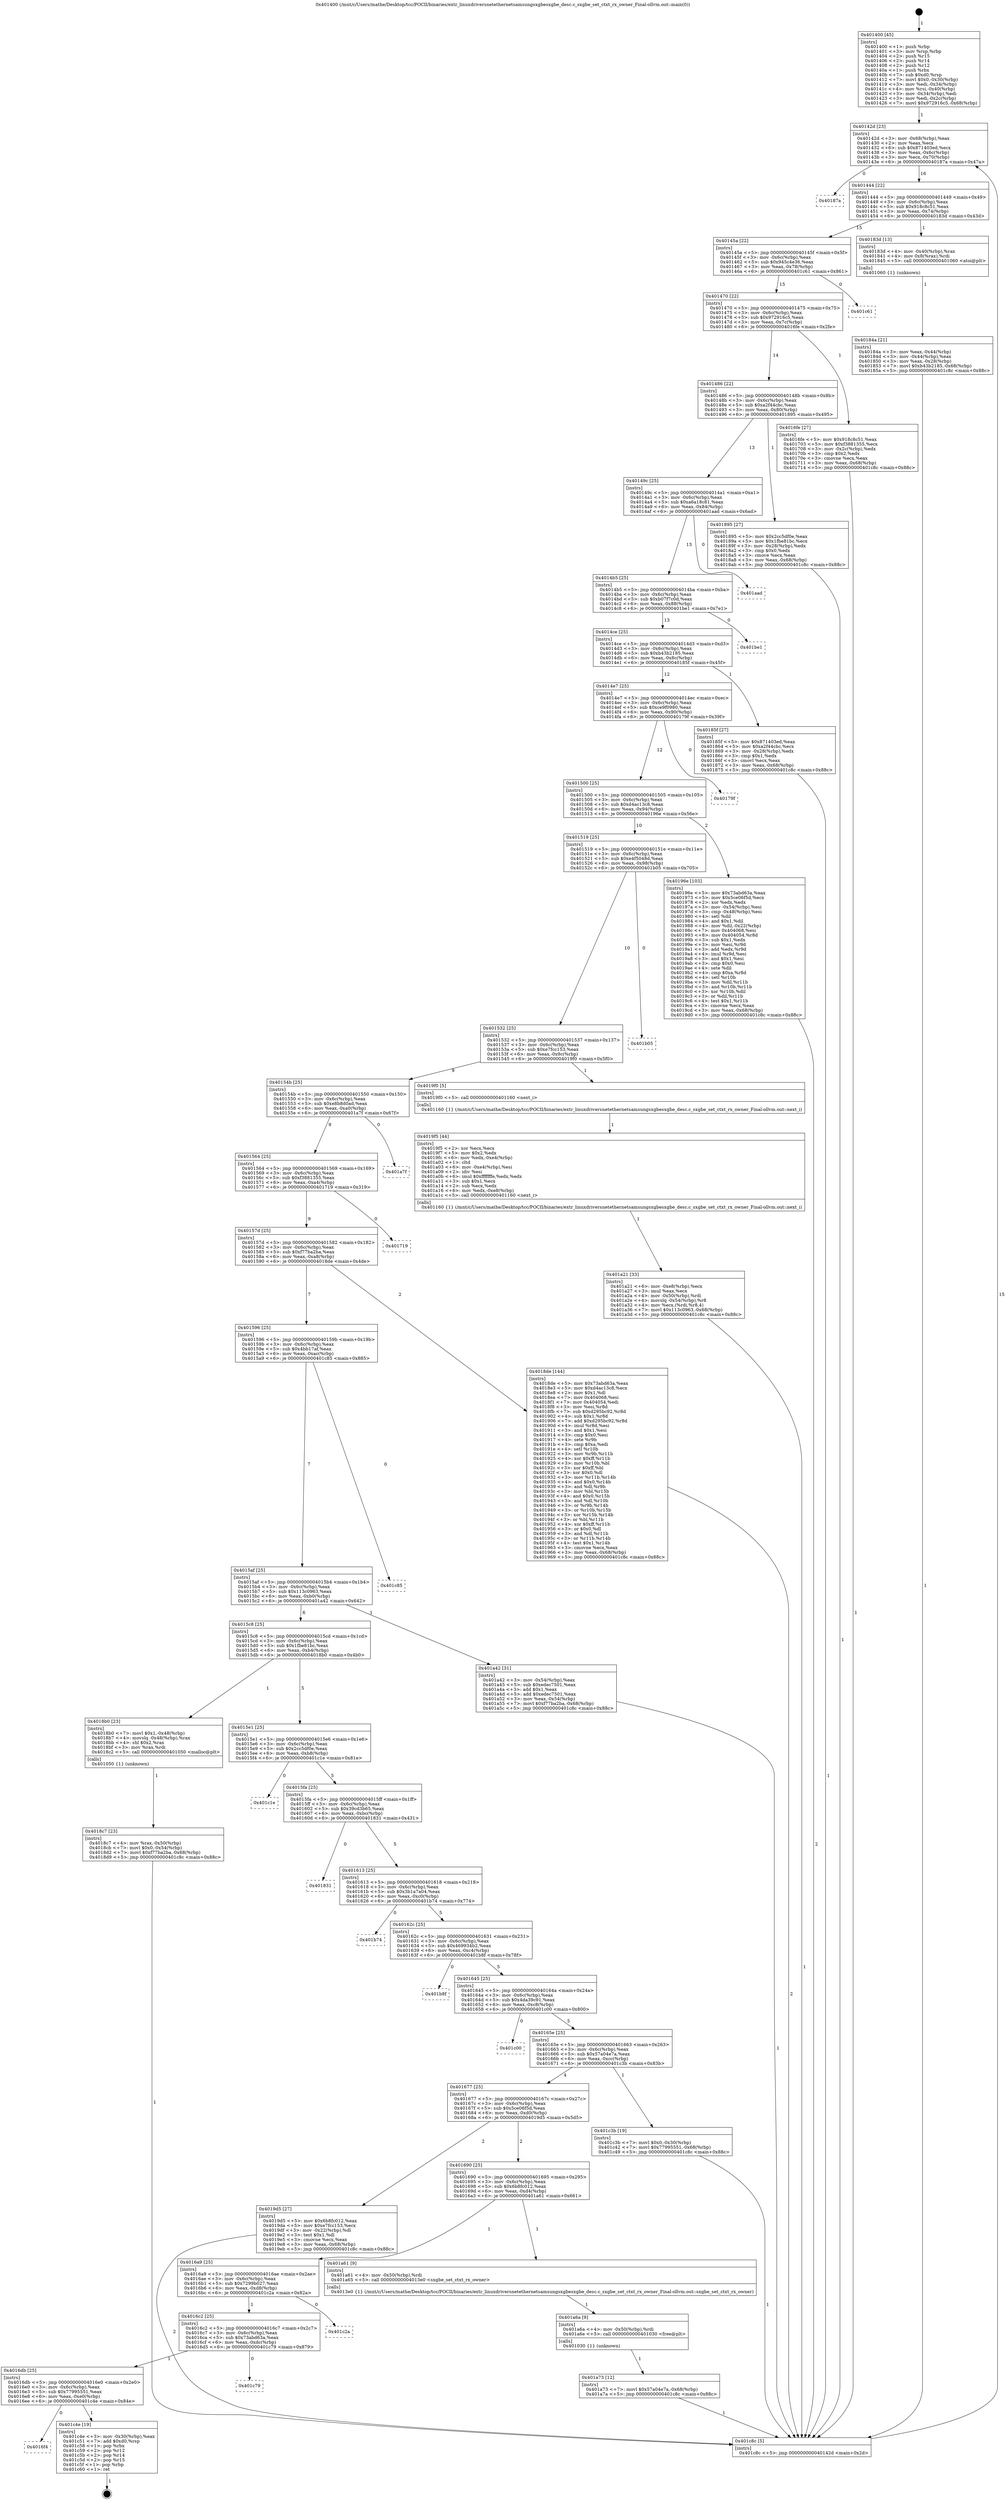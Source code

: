 digraph "0x401400" {
  label = "0x401400 (/mnt/c/Users/mathe/Desktop/tcc/POCII/binaries/extr_linuxdriversnetethernetsamsungsxgbesxgbe_desc.c_sxgbe_set_ctxt_rx_owner_Final-ollvm.out::main(0))"
  labelloc = "t"
  node[shape=record]

  Entry [label="",width=0.3,height=0.3,shape=circle,fillcolor=black,style=filled]
  "0x40142d" [label="{
     0x40142d [23]\l
     | [instrs]\l
     &nbsp;&nbsp;0x40142d \<+3\>: mov -0x68(%rbp),%eax\l
     &nbsp;&nbsp;0x401430 \<+2\>: mov %eax,%ecx\l
     &nbsp;&nbsp;0x401432 \<+6\>: sub $0x871403ed,%ecx\l
     &nbsp;&nbsp;0x401438 \<+3\>: mov %eax,-0x6c(%rbp)\l
     &nbsp;&nbsp;0x40143b \<+3\>: mov %ecx,-0x70(%rbp)\l
     &nbsp;&nbsp;0x40143e \<+6\>: je 000000000040187a \<main+0x47a\>\l
  }"]
  "0x40187a" [label="{
     0x40187a\l
  }", style=dashed]
  "0x401444" [label="{
     0x401444 [22]\l
     | [instrs]\l
     &nbsp;&nbsp;0x401444 \<+5\>: jmp 0000000000401449 \<main+0x49\>\l
     &nbsp;&nbsp;0x401449 \<+3\>: mov -0x6c(%rbp),%eax\l
     &nbsp;&nbsp;0x40144c \<+5\>: sub $0x918c8c51,%eax\l
     &nbsp;&nbsp;0x401451 \<+3\>: mov %eax,-0x74(%rbp)\l
     &nbsp;&nbsp;0x401454 \<+6\>: je 000000000040183d \<main+0x43d\>\l
  }"]
  Exit [label="",width=0.3,height=0.3,shape=circle,fillcolor=black,style=filled,peripheries=2]
  "0x40183d" [label="{
     0x40183d [13]\l
     | [instrs]\l
     &nbsp;&nbsp;0x40183d \<+4\>: mov -0x40(%rbp),%rax\l
     &nbsp;&nbsp;0x401841 \<+4\>: mov 0x8(%rax),%rdi\l
     &nbsp;&nbsp;0x401845 \<+5\>: call 0000000000401060 \<atoi@plt\>\l
     | [calls]\l
     &nbsp;&nbsp;0x401060 \{1\} (unknown)\l
  }"]
  "0x40145a" [label="{
     0x40145a [22]\l
     | [instrs]\l
     &nbsp;&nbsp;0x40145a \<+5\>: jmp 000000000040145f \<main+0x5f\>\l
     &nbsp;&nbsp;0x40145f \<+3\>: mov -0x6c(%rbp),%eax\l
     &nbsp;&nbsp;0x401462 \<+5\>: sub $0x945c4e36,%eax\l
     &nbsp;&nbsp;0x401467 \<+3\>: mov %eax,-0x78(%rbp)\l
     &nbsp;&nbsp;0x40146a \<+6\>: je 0000000000401c61 \<main+0x861\>\l
  }"]
  "0x4016f4" [label="{
     0x4016f4\l
  }", style=dashed]
  "0x401c61" [label="{
     0x401c61\l
  }", style=dashed]
  "0x401470" [label="{
     0x401470 [22]\l
     | [instrs]\l
     &nbsp;&nbsp;0x401470 \<+5\>: jmp 0000000000401475 \<main+0x75\>\l
     &nbsp;&nbsp;0x401475 \<+3\>: mov -0x6c(%rbp),%eax\l
     &nbsp;&nbsp;0x401478 \<+5\>: sub $0x972916c5,%eax\l
     &nbsp;&nbsp;0x40147d \<+3\>: mov %eax,-0x7c(%rbp)\l
     &nbsp;&nbsp;0x401480 \<+6\>: je 00000000004016fe \<main+0x2fe\>\l
  }"]
  "0x401c4e" [label="{
     0x401c4e [19]\l
     | [instrs]\l
     &nbsp;&nbsp;0x401c4e \<+3\>: mov -0x30(%rbp),%eax\l
     &nbsp;&nbsp;0x401c51 \<+7\>: add $0xd0,%rsp\l
     &nbsp;&nbsp;0x401c58 \<+1\>: pop %rbx\l
     &nbsp;&nbsp;0x401c59 \<+2\>: pop %r12\l
     &nbsp;&nbsp;0x401c5b \<+2\>: pop %r14\l
     &nbsp;&nbsp;0x401c5d \<+2\>: pop %r15\l
     &nbsp;&nbsp;0x401c5f \<+1\>: pop %rbp\l
     &nbsp;&nbsp;0x401c60 \<+1\>: ret\l
  }"]
  "0x4016fe" [label="{
     0x4016fe [27]\l
     | [instrs]\l
     &nbsp;&nbsp;0x4016fe \<+5\>: mov $0x918c8c51,%eax\l
     &nbsp;&nbsp;0x401703 \<+5\>: mov $0xf3881355,%ecx\l
     &nbsp;&nbsp;0x401708 \<+3\>: mov -0x2c(%rbp),%edx\l
     &nbsp;&nbsp;0x40170b \<+3\>: cmp $0x2,%edx\l
     &nbsp;&nbsp;0x40170e \<+3\>: cmovne %ecx,%eax\l
     &nbsp;&nbsp;0x401711 \<+3\>: mov %eax,-0x68(%rbp)\l
     &nbsp;&nbsp;0x401714 \<+5\>: jmp 0000000000401c8c \<main+0x88c\>\l
  }"]
  "0x401486" [label="{
     0x401486 [22]\l
     | [instrs]\l
     &nbsp;&nbsp;0x401486 \<+5\>: jmp 000000000040148b \<main+0x8b\>\l
     &nbsp;&nbsp;0x40148b \<+3\>: mov -0x6c(%rbp),%eax\l
     &nbsp;&nbsp;0x40148e \<+5\>: sub $0xa2f44cbc,%eax\l
     &nbsp;&nbsp;0x401493 \<+3\>: mov %eax,-0x80(%rbp)\l
     &nbsp;&nbsp;0x401496 \<+6\>: je 0000000000401895 \<main+0x495\>\l
  }"]
  "0x401c8c" [label="{
     0x401c8c [5]\l
     | [instrs]\l
     &nbsp;&nbsp;0x401c8c \<+5\>: jmp 000000000040142d \<main+0x2d\>\l
  }"]
  "0x401400" [label="{
     0x401400 [45]\l
     | [instrs]\l
     &nbsp;&nbsp;0x401400 \<+1\>: push %rbp\l
     &nbsp;&nbsp;0x401401 \<+3\>: mov %rsp,%rbp\l
     &nbsp;&nbsp;0x401404 \<+2\>: push %r15\l
     &nbsp;&nbsp;0x401406 \<+2\>: push %r14\l
     &nbsp;&nbsp;0x401408 \<+2\>: push %r12\l
     &nbsp;&nbsp;0x40140a \<+1\>: push %rbx\l
     &nbsp;&nbsp;0x40140b \<+7\>: sub $0xd0,%rsp\l
     &nbsp;&nbsp;0x401412 \<+7\>: movl $0x0,-0x30(%rbp)\l
     &nbsp;&nbsp;0x401419 \<+3\>: mov %edi,-0x34(%rbp)\l
     &nbsp;&nbsp;0x40141c \<+4\>: mov %rsi,-0x40(%rbp)\l
     &nbsp;&nbsp;0x401420 \<+3\>: mov -0x34(%rbp),%edi\l
     &nbsp;&nbsp;0x401423 \<+3\>: mov %edi,-0x2c(%rbp)\l
     &nbsp;&nbsp;0x401426 \<+7\>: movl $0x972916c5,-0x68(%rbp)\l
  }"]
  "0x40184a" [label="{
     0x40184a [21]\l
     | [instrs]\l
     &nbsp;&nbsp;0x40184a \<+3\>: mov %eax,-0x44(%rbp)\l
     &nbsp;&nbsp;0x40184d \<+3\>: mov -0x44(%rbp),%eax\l
     &nbsp;&nbsp;0x401850 \<+3\>: mov %eax,-0x28(%rbp)\l
     &nbsp;&nbsp;0x401853 \<+7\>: movl $0xb43b2185,-0x68(%rbp)\l
     &nbsp;&nbsp;0x40185a \<+5\>: jmp 0000000000401c8c \<main+0x88c\>\l
  }"]
  "0x4016db" [label="{
     0x4016db [25]\l
     | [instrs]\l
     &nbsp;&nbsp;0x4016db \<+5\>: jmp 00000000004016e0 \<main+0x2e0\>\l
     &nbsp;&nbsp;0x4016e0 \<+3\>: mov -0x6c(%rbp),%eax\l
     &nbsp;&nbsp;0x4016e3 \<+5\>: sub $0x77995551,%eax\l
     &nbsp;&nbsp;0x4016e8 \<+6\>: mov %eax,-0xe0(%rbp)\l
     &nbsp;&nbsp;0x4016ee \<+6\>: je 0000000000401c4e \<main+0x84e\>\l
  }"]
  "0x401895" [label="{
     0x401895 [27]\l
     | [instrs]\l
     &nbsp;&nbsp;0x401895 \<+5\>: mov $0x2cc5df0e,%eax\l
     &nbsp;&nbsp;0x40189a \<+5\>: mov $0x1fbe81bc,%ecx\l
     &nbsp;&nbsp;0x40189f \<+3\>: mov -0x28(%rbp),%edx\l
     &nbsp;&nbsp;0x4018a2 \<+3\>: cmp $0x0,%edx\l
     &nbsp;&nbsp;0x4018a5 \<+3\>: cmove %ecx,%eax\l
     &nbsp;&nbsp;0x4018a8 \<+3\>: mov %eax,-0x68(%rbp)\l
     &nbsp;&nbsp;0x4018ab \<+5\>: jmp 0000000000401c8c \<main+0x88c\>\l
  }"]
  "0x40149c" [label="{
     0x40149c [25]\l
     | [instrs]\l
     &nbsp;&nbsp;0x40149c \<+5\>: jmp 00000000004014a1 \<main+0xa1\>\l
     &nbsp;&nbsp;0x4014a1 \<+3\>: mov -0x6c(%rbp),%eax\l
     &nbsp;&nbsp;0x4014a4 \<+5\>: sub $0xa6a18c81,%eax\l
     &nbsp;&nbsp;0x4014a9 \<+6\>: mov %eax,-0x84(%rbp)\l
     &nbsp;&nbsp;0x4014af \<+6\>: je 0000000000401aad \<main+0x6ad\>\l
  }"]
  "0x401c79" [label="{
     0x401c79\l
  }", style=dashed]
  "0x401aad" [label="{
     0x401aad\l
  }", style=dashed]
  "0x4014b5" [label="{
     0x4014b5 [25]\l
     | [instrs]\l
     &nbsp;&nbsp;0x4014b5 \<+5\>: jmp 00000000004014ba \<main+0xba\>\l
     &nbsp;&nbsp;0x4014ba \<+3\>: mov -0x6c(%rbp),%eax\l
     &nbsp;&nbsp;0x4014bd \<+5\>: sub $0xb07f7c0d,%eax\l
     &nbsp;&nbsp;0x4014c2 \<+6\>: mov %eax,-0x88(%rbp)\l
     &nbsp;&nbsp;0x4014c8 \<+6\>: je 0000000000401be1 \<main+0x7e1\>\l
  }"]
  "0x4016c2" [label="{
     0x4016c2 [25]\l
     | [instrs]\l
     &nbsp;&nbsp;0x4016c2 \<+5\>: jmp 00000000004016c7 \<main+0x2c7\>\l
     &nbsp;&nbsp;0x4016c7 \<+3\>: mov -0x6c(%rbp),%eax\l
     &nbsp;&nbsp;0x4016ca \<+5\>: sub $0x73abd63a,%eax\l
     &nbsp;&nbsp;0x4016cf \<+6\>: mov %eax,-0xdc(%rbp)\l
     &nbsp;&nbsp;0x4016d5 \<+6\>: je 0000000000401c79 \<main+0x879\>\l
  }"]
  "0x401be1" [label="{
     0x401be1\l
  }", style=dashed]
  "0x4014ce" [label="{
     0x4014ce [25]\l
     | [instrs]\l
     &nbsp;&nbsp;0x4014ce \<+5\>: jmp 00000000004014d3 \<main+0xd3\>\l
     &nbsp;&nbsp;0x4014d3 \<+3\>: mov -0x6c(%rbp),%eax\l
     &nbsp;&nbsp;0x4014d6 \<+5\>: sub $0xb43b2185,%eax\l
     &nbsp;&nbsp;0x4014db \<+6\>: mov %eax,-0x8c(%rbp)\l
     &nbsp;&nbsp;0x4014e1 \<+6\>: je 000000000040185f \<main+0x45f\>\l
  }"]
  "0x401c2a" [label="{
     0x401c2a\l
  }", style=dashed]
  "0x40185f" [label="{
     0x40185f [27]\l
     | [instrs]\l
     &nbsp;&nbsp;0x40185f \<+5\>: mov $0x871403ed,%eax\l
     &nbsp;&nbsp;0x401864 \<+5\>: mov $0xa2f44cbc,%ecx\l
     &nbsp;&nbsp;0x401869 \<+3\>: mov -0x28(%rbp),%edx\l
     &nbsp;&nbsp;0x40186c \<+3\>: cmp $0x1,%edx\l
     &nbsp;&nbsp;0x40186f \<+3\>: cmovl %ecx,%eax\l
     &nbsp;&nbsp;0x401872 \<+3\>: mov %eax,-0x68(%rbp)\l
     &nbsp;&nbsp;0x401875 \<+5\>: jmp 0000000000401c8c \<main+0x88c\>\l
  }"]
  "0x4014e7" [label="{
     0x4014e7 [25]\l
     | [instrs]\l
     &nbsp;&nbsp;0x4014e7 \<+5\>: jmp 00000000004014ec \<main+0xec\>\l
     &nbsp;&nbsp;0x4014ec \<+3\>: mov -0x6c(%rbp),%eax\l
     &nbsp;&nbsp;0x4014ef \<+5\>: sub $0xce9f0980,%eax\l
     &nbsp;&nbsp;0x4014f4 \<+6\>: mov %eax,-0x90(%rbp)\l
     &nbsp;&nbsp;0x4014fa \<+6\>: je 000000000040179f \<main+0x39f\>\l
  }"]
  "0x401a73" [label="{
     0x401a73 [12]\l
     | [instrs]\l
     &nbsp;&nbsp;0x401a73 \<+7\>: movl $0x57a04e7a,-0x68(%rbp)\l
     &nbsp;&nbsp;0x401a7a \<+5\>: jmp 0000000000401c8c \<main+0x88c\>\l
  }"]
  "0x40179f" [label="{
     0x40179f\l
  }", style=dashed]
  "0x401500" [label="{
     0x401500 [25]\l
     | [instrs]\l
     &nbsp;&nbsp;0x401500 \<+5\>: jmp 0000000000401505 \<main+0x105\>\l
     &nbsp;&nbsp;0x401505 \<+3\>: mov -0x6c(%rbp),%eax\l
     &nbsp;&nbsp;0x401508 \<+5\>: sub $0xd4ac13c8,%eax\l
     &nbsp;&nbsp;0x40150d \<+6\>: mov %eax,-0x94(%rbp)\l
     &nbsp;&nbsp;0x401513 \<+6\>: je 000000000040196e \<main+0x56e\>\l
  }"]
  "0x401a6a" [label="{
     0x401a6a [9]\l
     | [instrs]\l
     &nbsp;&nbsp;0x401a6a \<+4\>: mov -0x50(%rbp),%rdi\l
     &nbsp;&nbsp;0x401a6e \<+5\>: call 0000000000401030 \<free@plt\>\l
     | [calls]\l
     &nbsp;&nbsp;0x401030 \{1\} (unknown)\l
  }"]
  "0x40196e" [label="{
     0x40196e [103]\l
     | [instrs]\l
     &nbsp;&nbsp;0x40196e \<+5\>: mov $0x73abd63a,%eax\l
     &nbsp;&nbsp;0x401973 \<+5\>: mov $0x5ce06f5d,%ecx\l
     &nbsp;&nbsp;0x401978 \<+2\>: xor %edx,%edx\l
     &nbsp;&nbsp;0x40197a \<+3\>: mov -0x54(%rbp),%esi\l
     &nbsp;&nbsp;0x40197d \<+3\>: cmp -0x48(%rbp),%esi\l
     &nbsp;&nbsp;0x401980 \<+4\>: setl %dil\l
     &nbsp;&nbsp;0x401984 \<+4\>: and $0x1,%dil\l
     &nbsp;&nbsp;0x401988 \<+4\>: mov %dil,-0x22(%rbp)\l
     &nbsp;&nbsp;0x40198c \<+7\>: mov 0x404068,%esi\l
     &nbsp;&nbsp;0x401993 \<+8\>: mov 0x404054,%r8d\l
     &nbsp;&nbsp;0x40199b \<+3\>: sub $0x1,%edx\l
     &nbsp;&nbsp;0x40199e \<+3\>: mov %esi,%r9d\l
     &nbsp;&nbsp;0x4019a1 \<+3\>: add %edx,%r9d\l
     &nbsp;&nbsp;0x4019a4 \<+4\>: imul %r9d,%esi\l
     &nbsp;&nbsp;0x4019a8 \<+3\>: and $0x1,%esi\l
     &nbsp;&nbsp;0x4019ab \<+3\>: cmp $0x0,%esi\l
     &nbsp;&nbsp;0x4019ae \<+4\>: sete %dil\l
     &nbsp;&nbsp;0x4019b2 \<+4\>: cmp $0xa,%r8d\l
     &nbsp;&nbsp;0x4019b6 \<+4\>: setl %r10b\l
     &nbsp;&nbsp;0x4019ba \<+3\>: mov %dil,%r11b\l
     &nbsp;&nbsp;0x4019bd \<+3\>: and %r10b,%r11b\l
     &nbsp;&nbsp;0x4019c0 \<+3\>: xor %r10b,%dil\l
     &nbsp;&nbsp;0x4019c3 \<+3\>: or %dil,%r11b\l
     &nbsp;&nbsp;0x4019c6 \<+4\>: test $0x1,%r11b\l
     &nbsp;&nbsp;0x4019ca \<+3\>: cmovne %ecx,%eax\l
     &nbsp;&nbsp;0x4019cd \<+3\>: mov %eax,-0x68(%rbp)\l
     &nbsp;&nbsp;0x4019d0 \<+5\>: jmp 0000000000401c8c \<main+0x88c\>\l
  }"]
  "0x401519" [label="{
     0x401519 [25]\l
     | [instrs]\l
     &nbsp;&nbsp;0x401519 \<+5\>: jmp 000000000040151e \<main+0x11e\>\l
     &nbsp;&nbsp;0x40151e \<+3\>: mov -0x6c(%rbp),%eax\l
     &nbsp;&nbsp;0x401521 \<+5\>: sub $0xe4f5048d,%eax\l
     &nbsp;&nbsp;0x401526 \<+6\>: mov %eax,-0x98(%rbp)\l
     &nbsp;&nbsp;0x40152c \<+6\>: je 0000000000401b05 \<main+0x705\>\l
  }"]
  "0x4016a9" [label="{
     0x4016a9 [25]\l
     | [instrs]\l
     &nbsp;&nbsp;0x4016a9 \<+5\>: jmp 00000000004016ae \<main+0x2ae\>\l
     &nbsp;&nbsp;0x4016ae \<+3\>: mov -0x6c(%rbp),%eax\l
     &nbsp;&nbsp;0x4016b1 \<+5\>: sub $0x7299b027,%eax\l
     &nbsp;&nbsp;0x4016b6 \<+6\>: mov %eax,-0xd8(%rbp)\l
     &nbsp;&nbsp;0x4016bc \<+6\>: je 0000000000401c2a \<main+0x82a\>\l
  }"]
  "0x401b05" [label="{
     0x401b05\l
  }", style=dashed]
  "0x401532" [label="{
     0x401532 [25]\l
     | [instrs]\l
     &nbsp;&nbsp;0x401532 \<+5\>: jmp 0000000000401537 \<main+0x137\>\l
     &nbsp;&nbsp;0x401537 \<+3\>: mov -0x6c(%rbp),%eax\l
     &nbsp;&nbsp;0x40153a \<+5\>: sub $0xe7fcc153,%eax\l
     &nbsp;&nbsp;0x40153f \<+6\>: mov %eax,-0x9c(%rbp)\l
     &nbsp;&nbsp;0x401545 \<+6\>: je 00000000004019f0 \<main+0x5f0\>\l
  }"]
  "0x401a61" [label="{
     0x401a61 [9]\l
     | [instrs]\l
     &nbsp;&nbsp;0x401a61 \<+4\>: mov -0x50(%rbp),%rdi\l
     &nbsp;&nbsp;0x401a65 \<+5\>: call 00000000004013e0 \<sxgbe_set_ctxt_rx_owner\>\l
     | [calls]\l
     &nbsp;&nbsp;0x4013e0 \{1\} (/mnt/c/Users/mathe/Desktop/tcc/POCII/binaries/extr_linuxdriversnetethernetsamsungsxgbesxgbe_desc.c_sxgbe_set_ctxt_rx_owner_Final-ollvm.out::sxgbe_set_ctxt_rx_owner)\l
  }"]
  "0x4019f0" [label="{
     0x4019f0 [5]\l
     | [instrs]\l
     &nbsp;&nbsp;0x4019f0 \<+5\>: call 0000000000401160 \<next_i\>\l
     | [calls]\l
     &nbsp;&nbsp;0x401160 \{1\} (/mnt/c/Users/mathe/Desktop/tcc/POCII/binaries/extr_linuxdriversnetethernetsamsungsxgbesxgbe_desc.c_sxgbe_set_ctxt_rx_owner_Final-ollvm.out::next_i)\l
  }"]
  "0x40154b" [label="{
     0x40154b [25]\l
     | [instrs]\l
     &nbsp;&nbsp;0x40154b \<+5\>: jmp 0000000000401550 \<main+0x150\>\l
     &nbsp;&nbsp;0x401550 \<+3\>: mov -0x6c(%rbp),%eax\l
     &nbsp;&nbsp;0x401553 \<+5\>: sub $0xe8b8d0ad,%eax\l
     &nbsp;&nbsp;0x401558 \<+6\>: mov %eax,-0xa0(%rbp)\l
     &nbsp;&nbsp;0x40155e \<+6\>: je 0000000000401a7f \<main+0x67f\>\l
  }"]
  "0x401a21" [label="{
     0x401a21 [33]\l
     | [instrs]\l
     &nbsp;&nbsp;0x401a21 \<+6\>: mov -0xe8(%rbp),%ecx\l
     &nbsp;&nbsp;0x401a27 \<+3\>: imul %eax,%ecx\l
     &nbsp;&nbsp;0x401a2a \<+4\>: mov -0x50(%rbp),%rdi\l
     &nbsp;&nbsp;0x401a2e \<+4\>: movslq -0x54(%rbp),%r8\l
     &nbsp;&nbsp;0x401a32 \<+4\>: mov %ecx,(%rdi,%r8,4)\l
     &nbsp;&nbsp;0x401a36 \<+7\>: movl $0x113c0963,-0x68(%rbp)\l
     &nbsp;&nbsp;0x401a3d \<+5\>: jmp 0000000000401c8c \<main+0x88c\>\l
  }"]
  "0x401a7f" [label="{
     0x401a7f\l
  }", style=dashed]
  "0x401564" [label="{
     0x401564 [25]\l
     | [instrs]\l
     &nbsp;&nbsp;0x401564 \<+5\>: jmp 0000000000401569 \<main+0x169\>\l
     &nbsp;&nbsp;0x401569 \<+3\>: mov -0x6c(%rbp),%eax\l
     &nbsp;&nbsp;0x40156c \<+5\>: sub $0xf3881355,%eax\l
     &nbsp;&nbsp;0x401571 \<+6\>: mov %eax,-0xa4(%rbp)\l
     &nbsp;&nbsp;0x401577 \<+6\>: je 0000000000401719 \<main+0x319\>\l
  }"]
  "0x4019f5" [label="{
     0x4019f5 [44]\l
     | [instrs]\l
     &nbsp;&nbsp;0x4019f5 \<+2\>: xor %ecx,%ecx\l
     &nbsp;&nbsp;0x4019f7 \<+5\>: mov $0x2,%edx\l
     &nbsp;&nbsp;0x4019fc \<+6\>: mov %edx,-0xe4(%rbp)\l
     &nbsp;&nbsp;0x401a02 \<+1\>: cltd\l
     &nbsp;&nbsp;0x401a03 \<+6\>: mov -0xe4(%rbp),%esi\l
     &nbsp;&nbsp;0x401a09 \<+2\>: idiv %esi\l
     &nbsp;&nbsp;0x401a0b \<+6\>: imul $0xfffffffe,%edx,%edx\l
     &nbsp;&nbsp;0x401a11 \<+3\>: sub $0x1,%ecx\l
     &nbsp;&nbsp;0x401a14 \<+2\>: sub %ecx,%edx\l
     &nbsp;&nbsp;0x401a16 \<+6\>: mov %edx,-0xe8(%rbp)\l
     &nbsp;&nbsp;0x401a1c \<+5\>: call 0000000000401160 \<next_i\>\l
     | [calls]\l
     &nbsp;&nbsp;0x401160 \{1\} (/mnt/c/Users/mathe/Desktop/tcc/POCII/binaries/extr_linuxdriversnetethernetsamsungsxgbesxgbe_desc.c_sxgbe_set_ctxt_rx_owner_Final-ollvm.out::next_i)\l
  }"]
  "0x401719" [label="{
     0x401719\l
  }", style=dashed]
  "0x40157d" [label="{
     0x40157d [25]\l
     | [instrs]\l
     &nbsp;&nbsp;0x40157d \<+5\>: jmp 0000000000401582 \<main+0x182\>\l
     &nbsp;&nbsp;0x401582 \<+3\>: mov -0x6c(%rbp),%eax\l
     &nbsp;&nbsp;0x401585 \<+5\>: sub $0xf77ba2ba,%eax\l
     &nbsp;&nbsp;0x40158a \<+6\>: mov %eax,-0xa8(%rbp)\l
     &nbsp;&nbsp;0x401590 \<+6\>: je 00000000004018de \<main+0x4de\>\l
  }"]
  "0x401690" [label="{
     0x401690 [25]\l
     | [instrs]\l
     &nbsp;&nbsp;0x401690 \<+5\>: jmp 0000000000401695 \<main+0x295\>\l
     &nbsp;&nbsp;0x401695 \<+3\>: mov -0x6c(%rbp),%eax\l
     &nbsp;&nbsp;0x401698 \<+5\>: sub $0x6b8fc012,%eax\l
     &nbsp;&nbsp;0x40169d \<+6\>: mov %eax,-0xd4(%rbp)\l
     &nbsp;&nbsp;0x4016a3 \<+6\>: je 0000000000401a61 \<main+0x661\>\l
  }"]
  "0x4018de" [label="{
     0x4018de [144]\l
     | [instrs]\l
     &nbsp;&nbsp;0x4018de \<+5\>: mov $0x73abd63a,%eax\l
     &nbsp;&nbsp;0x4018e3 \<+5\>: mov $0xd4ac13c8,%ecx\l
     &nbsp;&nbsp;0x4018e8 \<+2\>: mov $0x1,%dl\l
     &nbsp;&nbsp;0x4018ea \<+7\>: mov 0x404068,%esi\l
     &nbsp;&nbsp;0x4018f1 \<+7\>: mov 0x404054,%edi\l
     &nbsp;&nbsp;0x4018f8 \<+3\>: mov %esi,%r8d\l
     &nbsp;&nbsp;0x4018fb \<+7\>: sub $0xd295bc92,%r8d\l
     &nbsp;&nbsp;0x401902 \<+4\>: sub $0x1,%r8d\l
     &nbsp;&nbsp;0x401906 \<+7\>: add $0xd295bc92,%r8d\l
     &nbsp;&nbsp;0x40190d \<+4\>: imul %r8d,%esi\l
     &nbsp;&nbsp;0x401911 \<+3\>: and $0x1,%esi\l
     &nbsp;&nbsp;0x401914 \<+3\>: cmp $0x0,%esi\l
     &nbsp;&nbsp;0x401917 \<+4\>: sete %r9b\l
     &nbsp;&nbsp;0x40191b \<+3\>: cmp $0xa,%edi\l
     &nbsp;&nbsp;0x40191e \<+4\>: setl %r10b\l
     &nbsp;&nbsp;0x401922 \<+3\>: mov %r9b,%r11b\l
     &nbsp;&nbsp;0x401925 \<+4\>: xor $0xff,%r11b\l
     &nbsp;&nbsp;0x401929 \<+3\>: mov %r10b,%bl\l
     &nbsp;&nbsp;0x40192c \<+3\>: xor $0xff,%bl\l
     &nbsp;&nbsp;0x40192f \<+3\>: xor $0x0,%dl\l
     &nbsp;&nbsp;0x401932 \<+3\>: mov %r11b,%r14b\l
     &nbsp;&nbsp;0x401935 \<+4\>: and $0x0,%r14b\l
     &nbsp;&nbsp;0x401939 \<+3\>: and %dl,%r9b\l
     &nbsp;&nbsp;0x40193c \<+3\>: mov %bl,%r15b\l
     &nbsp;&nbsp;0x40193f \<+4\>: and $0x0,%r15b\l
     &nbsp;&nbsp;0x401943 \<+3\>: and %dl,%r10b\l
     &nbsp;&nbsp;0x401946 \<+3\>: or %r9b,%r14b\l
     &nbsp;&nbsp;0x401949 \<+3\>: or %r10b,%r15b\l
     &nbsp;&nbsp;0x40194c \<+3\>: xor %r15b,%r14b\l
     &nbsp;&nbsp;0x40194f \<+3\>: or %bl,%r11b\l
     &nbsp;&nbsp;0x401952 \<+4\>: xor $0xff,%r11b\l
     &nbsp;&nbsp;0x401956 \<+3\>: or $0x0,%dl\l
     &nbsp;&nbsp;0x401959 \<+3\>: and %dl,%r11b\l
     &nbsp;&nbsp;0x40195c \<+3\>: or %r11b,%r14b\l
     &nbsp;&nbsp;0x40195f \<+4\>: test $0x1,%r14b\l
     &nbsp;&nbsp;0x401963 \<+3\>: cmovne %ecx,%eax\l
     &nbsp;&nbsp;0x401966 \<+3\>: mov %eax,-0x68(%rbp)\l
     &nbsp;&nbsp;0x401969 \<+5\>: jmp 0000000000401c8c \<main+0x88c\>\l
  }"]
  "0x401596" [label="{
     0x401596 [25]\l
     | [instrs]\l
     &nbsp;&nbsp;0x401596 \<+5\>: jmp 000000000040159b \<main+0x19b\>\l
     &nbsp;&nbsp;0x40159b \<+3\>: mov -0x6c(%rbp),%eax\l
     &nbsp;&nbsp;0x40159e \<+5\>: sub $0x4bb17af,%eax\l
     &nbsp;&nbsp;0x4015a3 \<+6\>: mov %eax,-0xac(%rbp)\l
     &nbsp;&nbsp;0x4015a9 \<+6\>: je 0000000000401c85 \<main+0x885\>\l
  }"]
  "0x4019d5" [label="{
     0x4019d5 [27]\l
     | [instrs]\l
     &nbsp;&nbsp;0x4019d5 \<+5\>: mov $0x6b8fc012,%eax\l
     &nbsp;&nbsp;0x4019da \<+5\>: mov $0xe7fcc153,%ecx\l
     &nbsp;&nbsp;0x4019df \<+3\>: mov -0x22(%rbp),%dl\l
     &nbsp;&nbsp;0x4019e2 \<+3\>: test $0x1,%dl\l
     &nbsp;&nbsp;0x4019e5 \<+3\>: cmovne %ecx,%eax\l
     &nbsp;&nbsp;0x4019e8 \<+3\>: mov %eax,-0x68(%rbp)\l
     &nbsp;&nbsp;0x4019eb \<+5\>: jmp 0000000000401c8c \<main+0x88c\>\l
  }"]
  "0x401c85" [label="{
     0x401c85\l
  }", style=dashed]
  "0x4015af" [label="{
     0x4015af [25]\l
     | [instrs]\l
     &nbsp;&nbsp;0x4015af \<+5\>: jmp 00000000004015b4 \<main+0x1b4\>\l
     &nbsp;&nbsp;0x4015b4 \<+3\>: mov -0x6c(%rbp),%eax\l
     &nbsp;&nbsp;0x4015b7 \<+5\>: sub $0x113c0963,%eax\l
     &nbsp;&nbsp;0x4015bc \<+6\>: mov %eax,-0xb0(%rbp)\l
     &nbsp;&nbsp;0x4015c2 \<+6\>: je 0000000000401a42 \<main+0x642\>\l
  }"]
  "0x401677" [label="{
     0x401677 [25]\l
     | [instrs]\l
     &nbsp;&nbsp;0x401677 \<+5\>: jmp 000000000040167c \<main+0x27c\>\l
     &nbsp;&nbsp;0x40167c \<+3\>: mov -0x6c(%rbp),%eax\l
     &nbsp;&nbsp;0x40167f \<+5\>: sub $0x5ce06f5d,%eax\l
     &nbsp;&nbsp;0x401684 \<+6\>: mov %eax,-0xd0(%rbp)\l
     &nbsp;&nbsp;0x40168a \<+6\>: je 00000000004019d5 \<main+0x5d5\>\l
  }"]
  "0x401a42" [label="{
     0x401a42 [31]\l
     | [instrs]\l
     &nbsp;&nbsp;0x401a42 \<+3\>: mov -0x54(%rbp),%eax\l
     &nbsp;&nbsp;0x401a45 \<+5\>: sub $0xedec7501,%eax\l
     &nbsp;&nbsp;0x401a4a \<+3\>: add $0x1,%eax\l
     &nbsp;&nbsp;0x401a4d \<+5\>: add $0xedec7501,%eax\l
     &nbsp;&nbsp;0x401a52 \<+3\>: mov %eax,-0x54(%rbp)\l
     &nbsp;&nbsp;0x401a55 \<+7\>: movl $0xf77ba2ba,-0x68(%rbp)\l
     &nbsp;&nbsp;0x401a5c \<+5\>: jmp 0000000000401c8c \<main+0x88c\>\l
  }"]
  "0x4015c8" [label="{
     0x4015c8 [25]\l
     | [instrs]\l
     &nbsp;&nbsp;0x4015c8 \<+5\>: jmp 00000000004015cd \<main+0x1cd\>\l
     &nbsp;&nbsp;0x4015cd \<+3\>: mov -0x6c(%rbp),%eax\l
     &nbsp;&nbsp;0x4015d0 \<+5\>: sub $0x1fbe81bc,%eax\l
     &nbsp;&nbsp;0x4015d5 \<+6\>: mov %eax,-0xb4(%rbp)\l
     &nbsp;&nbsp;0x4015db \<+6\>: je 00000000004018b0 \<main+0x4b0\>\l
  }"]
  "0x401c3b" [label="{
     0x401c3b [19]\l
     | [instrs]\l
     &nbsp;&nbsp;0x401c3b \<+7\>: movl $0x0,-0x30(%rbp)\l
     &nbsp;&nbsp;0x401c42 \<+7\>: movl $0x77995551,-0x68(%rbp)\l
     &nbsp;&nbsp;0x401c49 \<+5\>: jmp 0000000000401c8c \<main+0x88c\>\l
  }"]
  "0x4018b0" [label="{
     0x4018b0 [23]\l
     | [instrs]\l
     &nbsp;&nbsp;0x4018b0 \<+7\>: movl $0x1,-0x48(%rbp)\l
     &nbsp;&nbsp;0x4018b7 \<+4\>: movslq -0x48(%rbp),%rax\l
     &nbsp;&nbsp;0x4018bb \<+4\>: shl $0x2,%rax\l
     &nbsp;&nbsp;0x4018bf \<+3\>: mov %rax,%rdi\l
     &nbsp;&nbsp;0x4018c2 \<+5\>: call 0000000000401050 \<malloc@plt\>\l
     | [calls]\l
     &nbsp;&nbsp;0x401050 \{1\} (unknown)\l
  }"]
  "0x4015e1" [label="{
     0x4015e1 [25]\l
     | [instrs]\l
     &nbsp;&nbsp;0x4015e1 \<+5\>: jmp 00000000004015e6 \<main+0x1e6\>\l
     &nbsp;&nbsp;0x4015e6 \<+3\>: mov -0x6c(%rbp),%eax\l
     &nbsp;&nbsp;0x4015e9 \<+5\>: sub $0x2cc5df0e,%eax\l
     &nbsp;&nbsp;0x4015ee \<+6\>: mov %eax,-0xb8(%rbp)\l
     &nbsp;&nbsp;0x4015f4 \<+6\>: je 0000000000401c1e \<main+0x81e\>\l
  }"]
  "0x4018c7" [label="{
     0x4018c7 [23]\l
     | [instrs]\l
     &nbsp;&nbsp;0x4018c7 \<+4\>: mov %rax,-0x50(%rbp)\l
     &nbsp;&nbsp;0x4018cb \<+7\>: movl $0x0,-0x54(%rbp)\l
     &nbsp;&nbsp;0x4018d2 \<+7\>: movl $0xf77ba2ba,-0x68(%rbp)\l
     &nbsp;&nbsp;0x4018d9 \<+5\>: jmp 0000000000401c8c \<main+0x88c\>\l
  }"]
  "0x40165e" [label="{
     0x40165e [25]\l
     | [instrs]\l
     &nbsp;&nbsp;0x40165e \<+5\>: jmp 0000000000401663 \<main+0x263\>\l
     &nbsp;&nbsp;0x401663 \<+3\>: mov -0x6c(%rbp),%eax\l
     &nbsp;&nbsp;0x401666 \<+5\>: sub $0x57a04e7a,%eax\l
     &nbsp;&nbsp;0x40166b \<+6\>: mov %eax,-0xcc(%rbp)\l
     &nbsp;&nbsp;0x401671 \<+6\>: je 0000000000401c3b \<main+0x83b\>\l
  }"]
  "0x401c1e" [label="{
     0x401c1e\l
  }", style=dashed]
  "0x4015fa" [label="{
     0x4015fa [25]\l
     | [instrs]\l
     &nbsp;&nbsp;0x4015fa \<+5\>: jmp 00000000004015ff \<main+0x1ff\>\l
     &nbsp;&nbsp;0x4015ff \<+3\>: mov -0x6c(%rbp),%eax\l
     &nbsp;&nbsp;0x401602 \<+5\>: sub $0x39cd3b65,%eax\l
     &nbsp;&nbsp;0x401607 \<+6\>: mov %eax,-0xbc(%rbp)\l
     &nbsp;&nbsp;0x40160d \<+6\>: je 0000000000401831 \<main+0x431\>\l
  }"]
  "0x401c00" [label="{
     0x401c00\l
  }", style=dashed]
  "0x401831" [label="{
     0x401831\l
  }", style=dashed]
  "0x401613" [label="{
     0x401613 [25]\l
     | [instrs]\l
     &nbsp;&nbsp;0x401613 \<+5\>: jmp 0000000000401618 \<main+0x218\>\l
     &nbsp;&nbsp;0x401618 \<+3\>: mov -0x6c(%rbp),%eax\l
     &nbsp;&nbsp;0x40161b \<+5\>: sub $0x3b1a7a04,%eax\l
     &nbsp;&nbsp;0x401620 \<+6\>: mov %eax,-0xc0(%rbp)\l
     &nbsp;&nbsp;0x401626 \<+6\>: je 0000000000401b74 \<main+0x774\>\l
  }"]
  "0x401645" [label="{
     0x401645 [25]\l
     | [instrs]\l
     &nbsp;&nbsp;0x401645 \<+5\>: jmp 000000000040164a \<main+0x24a\>\l
     &nbsp;&nbsp;0x40164a \<+3\>: mov -0x6c(%rbp),%eax\l
     &nbsp;&nbsp;0x40164d \<+5\>: sub $0x4da39c91,%eax\l
     &nbsp;&nbsp;0x401652 \<+6\>: mov %eax,-0xc8(%rbp)\l
     &nbsp;&nbsp;0x401658 \<+6\>: je 0000000000401c00 \<main+0x800\>\l
  }"]
  "0x401b74" [label="{
     0x401b74\l
  }", style=dashed]
  "0x40162c" [label="{
     0x40162c [25]\l
     | [instrs]\l
     &nbsp;&nbsp;0x40162c \<+5\>: jmp 0000000000401631 \<main+0x231\>\l
     &nbsp;&nbsp;0x401631 \<+3\>: mov -0x6c(%rbp),%eax\l
     &nbsp;&nbsp;0x401634 \<+5\>: sub $0x469934b2,%eax\l
     &nbsp;&nbsp;0x401639 \<+6\>: mov %eax,-0xc4(%rbp)\l
     &nbsp;&nbsp;0x40163f \<+6\>: je 0000000000401b8f \<main+0x78f\>\l
  }"]
  "0x401b8f" [label="{
     0x401b8f\l
  }", style=dashed]
  Entry -> "0x401400" [label=" 1"]
  "0x40142d" -> "0x40187a" [label=" 0"]
  "0x40142d" -> "0x401444" [label=" 16"]
  "0x401c4e" -> Exit [label=" 1"]
  "0x401444" -> "0x40183d" [label=" 1"]
  "0x401444" -> "0x40145a" [label=" 15"]
  "0x4016db" -> "0x4016f4" [label=" 0"]
  "0x40145a" -> "0x401c61" [label=" 0"]
  "0x40145a" -> "0x401470" [label=" 15"]
  "0x4016db" -> "0x401c4e" [label=" 1"]
  "0x401470" -> "0x4016fe" [label=" 1"]
  "0x401470" -> "0x401486" [label=" 14"]
  "0x4016fe" -> "0x401c8c" [label=" 1"]
  "0x401400" -> "0x40142d" [label=" 1"]
  "0x401c8c" -> "0x40142d" [label=" 15"]
  "0x40183d" -> "0x40184a" [label=" 1"]
  "0x40184a" -> "0x401c8c" [label=" 1"]
  "0x4016c2" -> "0x4016db" [label=" 1"]
  "0x401486" -> "0x401895" [label=" 1"]
  "0x401486" -> "0x40149c" [label=" 13"]
  "0x4016c2" -> "0x401c79" [label=" 0"]
  "0x40149c" -> "0x401aad" [label=" 0"]
  "0x40149c" -> "0x4014b5" [label=" 13"]
  "0x4016a9" -> "0x4016c2" [label=" 1"]
  "0x4014b5" -> "0x401be1" [label=" 0"]
  "0x4014b5" -> "0x4014ce" [label=" 13"]
  "0x4016a9" -> "0x401c2a" [label=" 0"]
  "0x4014ce" -> "0x40185f" [label=" 1"]
  "0x4014ce" -> "0x4014e7" [label=" 12"]
  "0x40185f" -> "0x401c8c" [label=" 1"]
  "0x401895" -> "0x401c8c" [label=" 1"]
  "0x401c3b" -> "0x401c8c" [label=" 1"]
  "0x4014e7" -> "0x40179f" [label=" 0"]
  "0x4014e7" -> "0x401500" [label=" 12"]
  "0x401a73" -> "0x401c8c" [label=" 1"]
  "0x401500" -> "0x40196e" [label=" 2"]
  "0x401500" -> "0x401519" [label=" 10"]
  "0x401a6a" -> "0x401a73" [label=" 1"]
  "0x401519" -> "0x401b05" [label=" 0"]
  "0x401519" -> "0x401532" [label=" 10"]
  "0x401a61" -> "0x401a6a" [label=" 1"]
  "0x401532" -> "0x4019f0" [label=" 1"]
  "0x401532" -> "0x40154b" [label=" 9"]
  "0x401690" -> "0x4016a9" [label=" 1"]
  "0x40154b" -> "0x401a7f" [label=" 0"]
  "0x40154b" -> "0x401564" [label=" 9"]
  "0x401690" -> "0x401a61" [label=" 1"]
  "0x401564" -> "0x401719" [label=" 0"]
  "0x401564" -> "0x40157d" [label=" 9"]
  "0x401a42" -> "0x401c8c" [label=" 1"]
  "0x40157d" -> "0x4018de" [label=" 2"]
  "0x40157d" -> "0x401596" [label=" 7"]
  "0x401a21" -> "0x401c8c" [label=" 1"]
  "0x401596" -> "0x401c85" [label=" 0"]
  "0x401596" -> "0x4015af" [label=" 7"]
  "0x4019f5" -> "0x401a21" [label=" 1"]
  "0x4015af" -> "0x401a42" [label=" 1"]
  "0x4015af" -> "0x4015c8" [label=" 6"]
  "0x4019d5" -> "0x401c8c" [label=" 2"]
  "0x4015c8" -> "0x4018b0" [label=" 1"]
  "0x4015c8" -> "0x4015e1" [label=" 5"]
  "0x4018b0" -> "0x4018c7" [label=" 1"]
  "0x4018c7" -> "0x401c8c" [label=" 1"]
  "0x4018de" -> "0x401c8c" [label=" 2"]
  "0x40196e" -> "0x401c8c" [label=" 2"]
  "0x401677" -> "0x401690" [label=" 2"]
  "0x4015e1" -> "0x401c1e" [label=" 0"]
  "0x4015e1" -> "0x4015fa" [label=" 5"]
  "0x4019f0" -> "0x4019f5" [label=" 1"]
  "0x4015fa" -> "0x401831" [label=" 0"]
  "0x4015fa" -> "0x401613" [label=" 5"]
  "0x40165e" -> "0x401677" [label=" 4"]
  "0x401613" -> "0x401b74" [label=" 0"]
  "0x401613" -> "0x40162c" [label=" 5"]
  "0x401677" -> "0x4019d5" [label=" 2"]
  "0x40162c" -> "0x401b8f" [label=" 0"]
  "0x40162c" -> "0x401645" [label=" 5"]
  "0x40165e" -> "0x401c3b" [label=" 1"]
  "0x401645" -> "0x401c00" [label=" 0"]
  "0x401645" -> "0x40165e" [label=" 5"]
}
